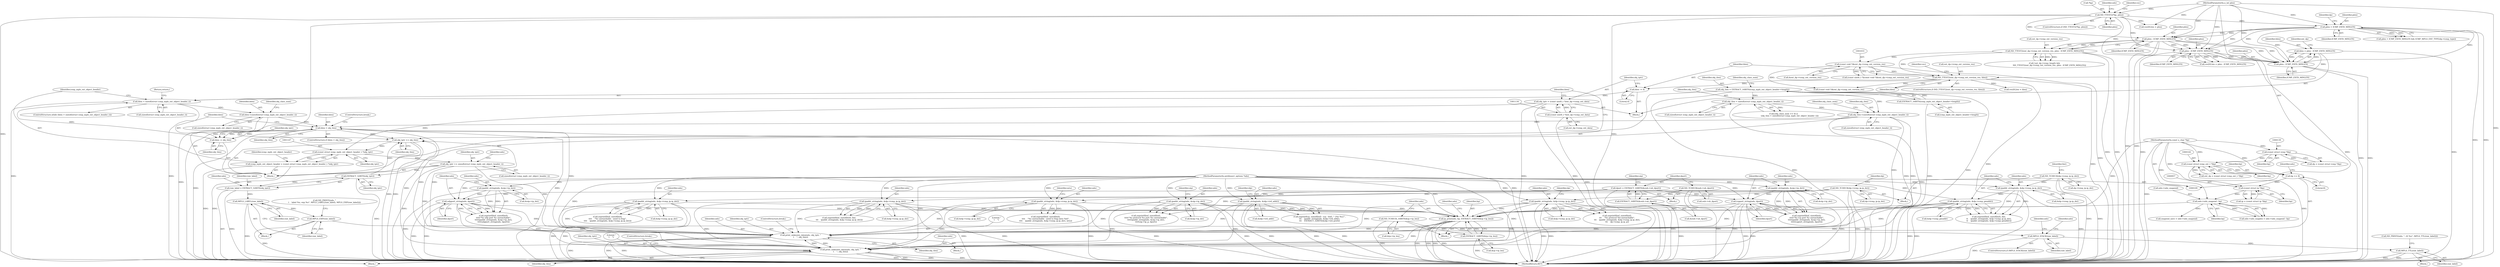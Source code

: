 digraph "0_tcpdump_1a1bce0526a77b62e41531b00f8bb5e21fd4f3a3@API" {
"1001139" [label="(Call,hlen > sizeof(struct icmp_mpls_ext_object_header_t))"];
"1001267" [label="(Call,hlen -= obj_tlen)"];
"1001263" [label="(Call,hlen < obj_tlen)"];
"1001187" [label="(Call,hlen-=sizeof(struct icmp_mpls_ext_object_header_t))"];
"1001139" [label="(Call,hlen > sizeof(struct icmp_mpls_ext_object_header_t))"];
"1001128" [label="(Call,hlen -= 4)"];
"1001083" [label="(Call,ND_TTEST2(ext_dp->icmp_ext_version_res, hlen))"];
"1001032" [label="(Call,(const void *)&ext_dp->icmp_ext_version_res)"];
"1001016" [label="(Call,ND_TTEST2(ext_dp->icmp_ext_version_res, plen - ICMP_EXTD_MINLEN))"];
"1001020" [label="(Call,plen - ICMP_EXTD_MINLEN)"];
"1000878" [label="(Call,ND_TTEST2(*bp, plen))"];
"1000112" [label="(MethodParameterIn,u_int plen)"];
"1000999" [label="(Call,plen > ICMP_EXTD_MINLEN)"];
"1001077" [label="(Call,hlen = plen - ICMP_EXTD_MINLEN)"];
"1001079" [label="(Call,plen - ICMP_EXTD_MINLEN)"];
"1001044" [label="(Call,plen - ICMP_EXTD_MINLEN)"];
"1001202" [label="(Call,obj_tlen-=sizeof(struct icmp_mpls_ext_object_header_t))"];
"1001196" [label="(Call,obj_tlen < sizeof(struct icmp_mpls_ext_object_header_t))"];
"1001152" [label="(Call,obj_tlen = EXTRACT_16BITS(icmp_mpls_ext_object_header->length))"];
"1001154" [label="(Call,EXTRACT_16BITS(icmp_mpls_ext_object_header->length))"];
"1001256" [label="(Call,print_unknown_data(ndo, obj_tptr, \"\n\t    \", obj_tlen))"];
"1000311" [label="(Call,udpport_string(ndo, dport))"];
"1000305" [label="(Call,ipaddr_string(ndo, &oip->ip_dst))"];
"1000110" [label="(MethodParameterIn,netdissect_options *ndo)"];
"1000267" [label="(Call,dport = EXTRACT_16BITS(&ouh->uh_dport))"];
"1000269" [label="(Call,EXTRACT_16BITS(&ouh->uh_dport))"];
"1000263" [label="(Call,ND_TCHECK(ouh->uh_dport))"];
"1000293" [label="(Call,tcpport_string(ndo, dport))"];
"1000287" [label="(Call,ipaddr_string(ndo, &oip->ip_dst))"];
"1000383" [label="(Call,ipaddr_string(ndo, &dp->icmp_ip.ip_dst))"];
"1000196" [label="(Call,ND_TCHECK(dp->icmp_ip.ip_dst))"];
"1000978" [label="(Call,ip_print(ndo, bp, EXTRACT_16BITS(&ip->ip_len)))"];
"1000408" [label="(Call,ipaddr_string(ndo, &dp->icmp_ip.ip_dst))"];
"1000365" [label="(Call,ipaddr_string(ndo, &dp->icmp_ip.ip_dst))"];
"1000323" [label="(Call,ipaddr_string(ndo, &oip->ip_dst))"];
"1000656" [label="(Call,ipaddr_string(ndo, &idp->ird_addr))"];
"1000221" [label="(Call,ipaddr_string(ndo, &dp->icmp_ip.ip_dst))"];
"1000448" [label="(Call,ipaddr_string(ndo, &dp->icmp_gwaddr))"];
"1000440" [label="(Call,ipaddr_string(ndo, &dp->icmp_ip.ip_dst))"];
"1000419" [label="(Call,ND_TCHECK(dp->icmp_ip.ip_dst))"];
"1000963" [label="(Call,ndo->ndo_snapend - bp)"];
"1000956" [label="(Call,(const struct ip *)bp)"];
"1000947" [label="(Call,bp += 8)"];
"1000143" [label="(Call,(const struct icmp_ext_t *)bp)"];
"1000138" [label="(Call,(const struct icmp *)bp)"];
"1000111" [label="(MethodParameterIn,const u_char *bp)"];
"1000981" [label="(Call,EXTRACT_16BITS(&ip->ip_len))"];
"1000973" [label="(Call,ND_TCHECK_16BITS(&ip->ip_len))"];
"1001248" [label="(Call,print_unknown_data(ndo, obj_tptr, \"\n\t    \", obj_tlen))"];
"1001168" [label="(Call,obj_tptr += sizeof(struct icmp_mpls_ext_object_header_t))"];
"1001146" [label="(Call,(const struct icmp_mpls_ext_object_header_t *)obj_tptr)"];
"1001270" [label="(Call,obj_tptr += obj_tlen)"];
"1001220" [label="(Call,EXTRACT_32BITS(obj_tptr))"];
"1001131" [label="(Call,obj_tptr = (const uint8_t *)ext_dp->icmp_ext_data)"];
"1001133" [label="(Call,(const uint8_t *)ext_dp->icmp_ext_data)"];
"1001144" [label="(Call,icmp_mpls_ext_object_header = (const struct icmp_mpls_ext_object_header_t *)obj_tptr)"];
"1001218" [label="(Call,raw_label = EXTRACT_32BITS(obj_tptr))"];
"1001228" [label="(Call,MPLS_LABEL(raw_label))"];
"1001230" [label="(Call,MPLS_EXP(raw_label))"];
"1001233" [label="(Call,MPLS_STACK(raw_label))"];
"1001244" [label="(Call,MPLS_TTL(raw_label))"];
"1001272" [label="(Identifier,obj_tlen)"];
"1001032" [label="(Call,(const void *)&ext_dp->icmp_ext_version_res)"];
"1001000" [label="(Identifier,plen)"];
"1001242" [label="(Block,)"];
"1000879" [label="(Call,*bp)"];
"1000288" [label="(Identifier,ndo)"];
"1001097" [label="(Call,(const void *)&ext_dp->icmp_ext_version_res)"];
"1000282" [label="(Call,snprintf(buf, sizeof(buf),\n\t\t\t\t\t\"%s tcp port %s unreachable\",\n\t\t\t\t\tipaddr_string(ndo, &oip->ip_dst),\n\t\t\t\t\ttcpport_string(ndo, dport)))"];
"1000112" [label="(MethodParameterIn,u_int plen)"];
"1000276" [label="(Identifier,oip)"];
"1001237" [label="(Identifier,ndo)"];
"1001221" [label="(Identifier,obj_tptr)"];
"1001233" [label="(Call,MPLS_STACK(raw_label))"];
"1000959" [label="(Call,ndo->ndo_snaplen = ndo->ndo_snapend - bp)"];
"1000998" [label="(Call,plen > ICMP_EXTD_MINLEN && ICMP_MPLS_EXT_TYPE(dp->icmp_type))"];
"1001044" [label="(Call,plen - ICMP_EXTD_MINLEN)"];
"1000939" [label="(Identifier,ndo)"];
"1001085" [label="(Identifier,ext_dp)"];
"1000294" [label="(Identifier,ndo)"];
"1000197" [label="(Call,dp->icmp_ip.ip_dst)"];
"1000325" [label="(Call,&oip->ip_dst)"];
"1000419" [label="(Call,ND_TCHECK(dp->icmp_ip.ip_dst))"];
"1001174" [label="(Identifier,ndo)"];
"1001151" [label="(Identifier,icmp_mpls_ext_object_header)"];
"1001234" [label="(Identifier,raw_label)"];
"1000216" [label="(Call,snprintf(buf, sizeof(buf),\n\t\t\t    \"%s protocol %d unreachable\",\n\t\t\t    ipaddr_string(ndo, &dp->icmp_ip.ip_dst),\n\t\t\t    dp->icmp_ip.ip_p))"];
"1001140" [label="(Identifier,hlen)"];
"1001249" [label="(Identifier,ndo)"];
"1001080" [label="(Identifier,plen)"];
"1001132" [label="(Identifier,obj_tptr)"];
"1000222" [label="(Identifier,ndo)"];
"1001082" [label="(ControlStructure,if (ND_TTEST2(ext_dp->icmp_ext_version_res, hlen)))"];
"1001129" [label="(Identifier,hlen)"];
"1001269" [label="(Identifier,obj_tlen)"];
"1000111" [label="(MethodParameterIn,const u_char *bp)"];
"1001153" [label="(Identifier,obj_tlen)"];
"1000657" [label="(Identifier,ndo)"];
"1001131" [label="(Call,obj_tptr = (const uint8_t *)ext_dp->icmp_ext_data)"];
"1000300" [label="(Call,snprintf(buf, sizeof(buf),\n\t\t\t\t\t\"%s udp port %s unreachable\",\n\t\t\t\t\tipaddr_string(ndo, &oip->ip_dst),\n\t\t\t\t\tudpport_string(ndo, dport)))"];
"1000954" [label="(Call,ip = (const struct ip *)bp)"];
"1001202" [label="(Call,obj_tlen-=sizeof(struct icmp_mpls_ext_object_header_t))"];
"1000974" [label="(Call,&ip->ip_len)"];
"1001259" [label="(Literal,\"\n\t    \")"];
"1000450" [label="(Call,&dp->icmp_gwaddr)"];
"1001231" [label="(Identifier,raw_label)"];
"1001045" [label="(Identifier,plen)"];
"1000365" [label="(Call,ipaddr_string(ndo, &dp->icmp_ip.ip_dst))"];
"1001046" [label="(Identifier,ICMP_EXTD_MINLEN)"];
"1000143" [label="(Call,(const struct icmp_ext_t *)bp)"];
"1001128" [label="(Call,hlen -= 4)"];
"1001241" [label="(Identifier,ndo)"];
"1001267" [label="(Call,hlen -= obj_tlen)"];
"1001083" [label="(Call,ND_TTEST2(ext_dp->icmp_ext_version_res, hlen))"];
"1001265" [label="(Identifier,obj_tlen)"];
"1001038" [label="(Call,vec[0].len = plen - ICMP_EXTD_MINLEN)"];
"1001034" [label="(Call,&ext_dp->icmp_ext_version_res)"];
"1001256" [label="(Call,print_unknown_data(ndo, obj_tptr, \"\n\t    \", obj_tlen))"];
"1001189" [label="(Call,sizeof(struct icmp_mpls_ext_object_header_t))"];
"1001001" [label="(Identifier,ICMP_EXTD_MINLEN)"];
"1001159" [label="(Identifier,obj_class_num)"];
"1000373" [label="(Identifier,mtu)"];
"1000311" [label="(Call,udpport_string(ndo, dport))"];
"1001006" [label="(Block,)"];
"1000408" [label="(Call,ipaddr_string(ndo, &dp->icmp_ip.ip_dst))"];
"1000442" [label="(Call,&dp->icmp_ip.ip_dst)"];
"1000269" [label="(Call,EXTRACT_16BITS(&ouh->uh_dport))"];
"1000305" [label="(Call,ipaddr_string(ndo, &oip->ip_dst))"];
"1000656" [label="(Call,ipaddr_string(ndo, &idp->ird_addr))"];
"1001197" [label="(Identifier,obj_tlen)"];
"1001257" [label="(Identifier,ndo)"];
"1001271" [label="(Identifier,obj_tptr)"];
"1000306" [label="(Identifier,ndo)"];
"1001016" [label="(Call,ND_TTEST2(ext_dp->icmp_ext_version_res, plen - ICMP_EXTD_MINLEN))"];
"1001192" [label="(Call,(obj_class_num == 0) ||\n                    (obj_tlen < sizeof(struct icmp_mpls_ext_object_header_t)))"];
"1001222" [label="(Call,ND_PRINT((ndo, \"\n\t    label %u, exp %u\", MPLS_LABEL(raw_label), MPLS_EXP(raw_label))))"];
"1001198" [label="(Call,sizeof(struct icmp_mpls_ext_object_header_t))"];
"1001148" [label="(Identifier,obj_tptr)"];
"1000964" [label="(Call,ndo->ndo_snapend)"];
"1000231" [label="(Identifier,dp)"];
"1000318" [label="(Call,snprintf(buf, sizeof(buf),\n\t\t\t\t\t\"%s protocol %u port %u unreachable\",\n\t\t\t\t\tipaddr_string(ndo, &oip->ip_dst),\n\t\t\t\t\toip->ip_p, dport))"];
"1000196" [label="(Call,ND_TCHECK(dp->icmp_ip.ip_dst))"];
"1001207" [label="(Identifier,obj_class_num)"];
"1001245" [label="(Identifier,raw_label)"];
"1001144" [label="(Call,icmp_mpls_ext_object_header = (const struct icmp_mpls_ext_object_header_t *)obj_tptr)"];
"1000383" [label="(Call,ipaddr_string(ndo, &dp->icmp_ip.ip_dst))"];
"1001078" [label="(Identifier,hlen)"];
"1000140" [label="(Identifier,bp)"];
"1001258" [label="(Identifier,obj_tptr)"];
"1001155" [label="(Call,icmp_mpls_ext_object_header->length)"];
"1001103" [label="(Call,vec[0].len = hlen)"];
"1001004" [label="(Identifier,dp)"];
"1001152" [label="(Call,obj_tlen = EXTRACT_16BITS(icmp_mpls_ext_object_header->length))"];
"1000221" [label="(Call,ipaddr_string(ndo, &dp->icmp_ip.ip_dst))"];
"1001196" [label="(Call,obj_tlen < sizeof(struct icmp_mpls_ext_object_header_t))"];
"1000268" [label="(Identifier,dport)"];
"1000420" [label="(Call,dp->icmp_ip.ip_dst)"];
"1001262" [label="(ControlStructure,if (hlen < obj_tlen))"];
"1000323" [label="(Call,ipaddr_string(ndo, &oip->ip_dst))"];
"1000426" [label="(Identifier,fmt)"];
"1000999" [label="(Call,plen > ICMP_EXTD_MINLEN)"];
"1000877" [label="(ControlStructure,if (ND_TTEST2(*bp, plen)))"];
"1000448" [label="(Call,ipaddr_string(ndo, &dp->icmp_gwaddr))"];
"1000384" [label="(Identifier,ndo)"];
"1000647" [label="(Call,snprintf(cp, sizeof(buf) - (cp - buf), \" {%s %u}\",\n\t\t\t    ipaddr_string(ndo, &idp->ird_addr),\n\t\t\t    EXTRACT_32BITS(&idp->ird_pref)))"];
"1001250" [label="(Identifier,obj_tptr)"];
"1001146" [label="(Call,(const struct icmp_mpls_ext_object_header_t *)obj_tptr)"];
"1001264" [label="(Identifier,hlen)"];
"1000138" [label="(Call,(const struct icmp *)bp)"];
"1001141" [label="(Call,sizeof(struct icmp_mpls_ext_object_header_t))"];
"1001232" [label="(ControlStructure,if (MPLS_STACK(raw_label)))"];
"1001021" [label="(Identifier,plen)"];
"1001248" [label="(Call,print_unknown_data(ndo, obj_tptr, \"\n\t    \", obj_tlen))"];
"1000968" [label="(Call,snapend_save = ndo->ndo_snapend)"];
"1000162" [label="(Block,)"];
"1000330" [label="(Identifier,oip)"];
"1000449" [label="(Identifier,ndo)"];
"1001251" [label="(Literal,\"\n\t    \")"];
"1000263" [label="(Call,ND_TCHECK(ouh->uh_dport))"];
"1000223" [label="(Call,&dp->icmp_ip.ip_dst)"];
"1000307" [label="(Call,&oip->ip_dst)"];
"1000946" [label="(Block,)"];
"1001130" [label="(Literal,4)"];
"1001270" [label="(Call,obj_tptr += obj_tlen)"];
"1000289" [label="(Call,&oip->ip_dst)"];
"1001260" [label="(Identifier,obj_tlen)"];
"1001228" [label="(Call,MPLS_LABEL(raw_label))"];
"1000982" [label="(Call,&ip->ip_len)"];
"1001227" [label="(Block,)"];
"1001170" [label="(Call,sizeof(struct icmp_mpls_ext_object_header_t))"];
"1000293" [label="(Call,tcpport_string(ndo, dport))"];
"1001143" [label="(Block,)"];
"1001263" [label="(Call,hlen < obj_tlen)"];
"1000287" [label="(Call,ipaddr_string(ndo, &oip->ip_dst))"];
"1000360" [label="(Call,snprintf(buf, sizeof(buf),\n\t\t\t\t    \"%s unreachable - need to frag (mtu %d)\",\n\t\t\t\t    ipaddr_string(ndo, &dp->icmp_ip.ip_dst), mtu))"];
"1000441" [label="(Identifier,ndo)"];
"1001194" [label="(Identifier,obj_class_num)"];
"1001022" [label="(Identifier,ICMP_EXTD_MINLEN)"];
"1000367" [label="(Call,&dp->icmp_ip.ip_dst)"];
"1000949" [label="(Literal,8)"];
"1001224" [label="(Identifier,ndo)"];
"1000264" [label="(Call,ouh->uh_dport)"];
"1001020" [label="(Call,plen - ICMP_EXTD_MINLEN)"];
"1001079" [label="(Call,plen - ICMP_EXTD_MINLEN)"];
"1000295" [label="(Identifier,dport)"];
"1001154" [label="(Call,EXTRACT_16BITS(icmp_mpls_ext_object_header->length))"];
"1000440" [label="(Call,ipaddr_string(ndo, &dp->icmp_ip.ip_dst))"];
"1000378" [label="(Call,snprintf(buf, sizeof(buf),\n\t\t\t\t    \"%s unreachable - need to frag\",\n\t\t\t\t    ipaddr_string(ndo, &dp->icmp_ip.ip_dst)))"];
"1001133" [label="(Call,(const uint8_t *)ext_dp->icmp_ext_data)"];
"1001092" [label="(Identifier,vec)"];
"1000980" [label="(Identifier,bp)"];
"1000958" [label="(Identifier,bp)"];
"1001220" [label="(Call,EXTRACT_32BITS(obj_tptr))"];
"1001204" [label="(Call,sizeof(struct icmp_mpls_ext_object_header_t))"];
"1000312" [label="(Identifier,ndo)"];
"1001138" [label="(ControlStructure,while (hlen > sizeof(struct icmp_mpls_ext_object_header_t)))"];
"1000206" [label="(Block,)"];
"1001279" [label="(MethodReturn,RET)"];
"1000410" [label="(Call,&dp->icmp_ip.ip_dst)"];
"1000658" [label="(Call,&idp->ird_addr)"];
"1000967" [label="(Identifier,bp)"];
"1001253" [label="(ControlStructure,break;)"];
"1001208" [label="(Block,)"];
"1000963" [label="(Call,ndo->ndo_snapend - bp)"];
"1000110" [label="(MethodParameterIn,netdissect_options *ndo)"];
"1000895" [label="(Call,vec[0].len = plen)"];
"1001203" [label="(Identifier,obj_tlen)"];
"1001030" [label="(Call,(const uint8_t *)(const void *)&ext_dp->icmp_ext_version_res)"];
"1001017" [label="(Call,ext_dp->icmp_ext_version_res)"];
"1000385" [label="(Call,&dp->icmp_ip.ip_dst)"];
"1000435" [label="(Call,snprintf(buf, sizeof(buf), fmt,\n\t\t    ipaddr_string(ndo, &dp->icmp_ip.ip_dst),\n\t\t    ipaddr_string(ndo, &dp->icmp_gwaddr)))"];
"1000267" [label="(Call,dport = EXTRACT_16BITS(&ouh->uh_dport))"];
"1001219" [label="(Identifier,raw_label)"];
"1000973" [label="(Call,ND_TCHECK_16BITS(&ip->ip_len))"];
"1000948" [label="(Identifier,bp)"];
"1001084" [label="(Call,ext_dp->icmp_ext_version_res)"];
"1001139" [label="(Call,hlen > sizeof(struct icmp_mpls_ext_object_header_t))"];
"1000979" [label="(Identifier,ndo)"];
"1001268" [label="(Identifier,hlen)"];
"1000270" [label="(Call,&ouh->uh_dport)"];
"1000981" [label="(Call,EXTRACT_16BITS(&ip->ip_len))"];
"1000324" [label="(Identifier,ndo)"];
"1000878" [label="(Call,ND_TTEST2(*bp, plen))"];
"1001168" [label="(Call,obj_tptr += sizeof(struct icmp_mpls_ext_object_header_t))"];
"1001145" [label="(Identifier,icmp_mpls_ext_object_header)"];
"1001244" [label="(Call,MPLS_TTL(raw_label))"];
"1001011" [label="(Call,!ext_dp->icmp_length &&\n                ND_TTEST2(ext_dp->icmp_ext_version_res, plen - ICMP_EXTD_MINLEN))"];
"1000947" [label="(Call,bp += 8)"];
"1001239" [label="(Call,ND_PRINT((ndo, \", ttl %u\", MPLS_TTL(raw_label))))"];
"1001077" [label="(Call,hlen = plen - ICMP_EXTD_MINLEN)"];
"1001273" [label="(Return,return;)"];
"1000141" [label="(Call,ext_dp = (const struct icmp_ext_t *)bp)"];
"1001218" [label="(Call,raw_label = EXTRACT_32BITS(obj_tptr))"];
"1001230" [label="(Call,MPLS_EXP(raw_label))"];
"1001135" [label="(Call,ext_dp->icmp_ext_data)"];
"1000204" [label="(Identifier,dp)"];
"1000145" [label="(Identifier,bp)"];
"1000136" [label="(Call,dp = (const struct icmp *)bp)"];
"1000881" [label="(Identifier,plen)"];
"1000313" [label="(Identifier,dport)"];
"1000988" [label="(Identifier,ndo)"];
"1000409" [label="(Identifier,ndo)"];
"1000952" [label="(Identifier,ndo)"];
"1001087" [label="(Identifier,hlen)"];
"1001169" [label="(Identifier,obj_tptr)"];
"1001188" [label="(Identifier,hlen)"];
"1000978" [label="(Call,ip_print(ndo, bp, EXTRACT_16BITS(&ip->ip_len)))"];
"1000366" [label="(Identifier,ndo)"];
"1001261" [label="(ControlStructure,break;)"];
"1001212" [label="(Block,)"];
"1001229" [label="(Identifier,raw_label)"];
"1001081" [label="(Identifier,ICMP_EXTD_MINLEN)"];
"1000956" [label="(Call,(const struct ip *)bp)"];
"1000665" [label="(Identifier,idp)"];
"1001266" [label="(ControlStructure,break;)"];
"1001252" [label="(Identifier,obj_tlen)"];
"1001187" [label="(Call,hlen-=sizeof(struct icmp_mpls_ext_object_header_t))"];
"1000403" [label="(Call,snprintf(buf, sizeof(buf), fmt,\n\t\t\t    ipaddr_string(ndo, &dp->icmp_ip.ip_dst)))"];
"1000887" [label="(Identifier,vec)"];
"1001139" -> "1001138"  [label="AST: "];
"1001139" -> "1001141"  [label="CFG: "];
"1001140" -> "1001139"  [label="AST: "];
"1001141" -> "1001139"  [label="AST: "];
"1001145" -> "1001139"  [label="CFG: "];
"1001273" -> "1001139"  [label="CFG: "];
"1001139" -> "1001279"  [label="DDG: "];
"1001139" -> "1001279"  [label="DDG: "];
"1001267" -> "1001139"  [label="DDG: "];
"1001128" -> "1001139"  [label="DDG: "];
"1001139" -> "1001187"  [label="DDG: "];
"1001267" -> "1001143"  [label="AST: "];
"1001267" -> "1001269"  [label="CFG: "];
"1001268" -> "1001267"  [label="AST: "];
"1001269" -> "1001267"  [label="AST: "];
"1001271" -> "1001267"  [label="CFG: "];
"1001263" -> "1001267"  [label="DDG: "];
"1001263" -> "1001267"  [label="DDG: "];
"1001263" -> "1001262"  [label="AST: "];
"1001263" -> "1001265"  [label="CFG: "];
"1001264" -> "1001263"  [label="AST: "];
"1001265" -> "1001263"  [label="AST: "];
"1001266" -> "1001263"  [label="CFG: "];
"1001268" -> "1001263"  [label="CFG: "];
"1001263" -> "1001279"  [label="DDG: "];
"1001263" -> "1001279"  [label="DDG: "];
"1001263" -> "1001279"  [label="DDG: "];
"1001187" -> "1001263"  [label="DDG: "];
"1001202" -> "1001263"  [label="DDG: "];
"1001256" -> "1001263"  [label="DDG: "];
"1001248" -> "1001263"  [label="DDG: "];
"1001263" -> "1001270"  [label="DDG: "];
"1001187" -> "1001143"  [label="AST: "];
"1001187" -> "1001189"  [label="CFG: "];
"1001188" -> "1001187"  [label="AST: "];
"1001189" -> "1001187"  [label="AST: "];
"1001194" -> "1001187"  [label="CFG: "];
"1001187" -> "1001279"  [label="DDG: "];
"1001128" -> "1001006"  [label="AST: "];
"1001128" -> "1001130"  [label="CFG: "];
"1001129" -> "1001128"  [label="AST: "];
"1001130" -> "1001128"  [label="AST: "];
"1001132" -> "1001128"  [label="CFG: "];
"1001083" -> "1001128"  [label="DDG: "];
"1001083" -> "1001082"  [label="AST: "];
"1001083" -> "1001087"  [label="CFG: "];
"1001084" -> "1001083"  [label="AST: "];
"1001087" -> "1001083"  [label="AST: "];
"1001092" -> "1001083"  [label="CFG: "];
"1001129" -> "1001083"  [label="CFG: "];
"1001083" -> "1001279"  [label="DDG: "];
"1001083" -> "1001279"  [label="DDG: "];
"1001032" -> "1001083"  [label="DDG: "];
"1001016" -> "1001083"  [label="DDG: "];
"1001077" -> "1001083"  [label="DDG: "];
"1001083" -> "1001097"  [label="DDG: "];
"1001083" -> "1001103"  [label="DDG: "];
"1001032" -> "1001030"  [label="AST: "];
"1001032" -> "1001034"  [label="CFG: "];
"1001033" -> "1001032"  [label="AST: "];
"1001034" -> "1001032"  [label="AST: "];
"1001030" -> "1001032"  [label="CFG: "];
"1001032" -> "1001279"  [label="DDG: "];
"1001032" -> "1001030"  [label="DDG: "];
"1001016" -> "1001032"  [label="DDG: "];
"1001032" -> "1001097"  [label="DDG: "];
"1001016" -> "1001011"  [label="AST: "];
"1001016" -> "1001020"  [label="CFG: "];
"1001017" -> "1001016"  [label="AST: "];
"1001020" -> "1001016"  [label="AST: "];
"1001011" -> "1001016"  [label="CFG: "];
"1001016" -> "1001279"  [label="DDG: "];
"1001016" -> "1001279"  [label="DDG: "];
"1001016" -> "1001011"  [label="DDG: "];
"1001016" -> "1001011"  [label="DDG: "];
"1001020" -> "1001016"  [label="DDG: "];
"1001020" -> "1001016"  [label="DDG: "];
"1001020" -> "1001022"  [label="CFG: "];
"1001021" -> "1001020"  [label="AST: "];
"1001022" -> "1001020"  [label="AST: "];
"1001020" -> "1001279"  [label="DDG: "];
"1001020" -> "1001279"  [label="DDG: "];
"1000878" -> "1001020"  [label="DDG: "];
"1000999" -> "1001020"  [label="DDG: "];
"1000999" -> "1001020"  [label="DDG: "];
"1000112" -> "1001020"  [label="DDG: "];
"1001020" -> "1001044"  [label="DDG: "];
"1001020" -> "1001044"  [label="DDG: "];
"1001020" -> "1001079"  [label="DDG: "];
"1001020" -> "1001079"  [label="DDG: "];
"1000878" -> "1000877"  [label="AST: "];
"1000878" -> "1000881"  [label="CFG: "];
"1000879" -> "1000878"  [label="AST: "];
"1000881" -> "1000878"  [label="AST: "];
"1000887" -> "1000878"  [label="CFG: "];
"1000939" -> "1000878"  [label="CFG: "];
"1000878" -> "1001279"  [label="DDG: "];
"1000878" -> "1001279"  [label="DDG: "];
"1000878" -> "1001279"  [label="DDG: "];
"1000112" -> "1000878"  [label="DDG: "];
"1000878" -> "1000895"  [label="DDG: "];
"1000878" -> "1000999"  [label="DDG: "];
"1000878" -> "1001044"  [label="DDG: "];
"1000878" -> "1001079"  [label="DDG: "];
"1000112" -> "1000109"  [label="AST: "];
"1000112" -> "1001279"  [label="DDG: "];
"1000112" -> "1000895"  [label="DDG: "];
"1000112" -> "1000999"  [label="DDG: "];
"1000112" -> "1001044"  [label="DDG: "];
"1000112" -> "1001079"  [label="DDG: "];
"1000999" -> "1000998"  [label="AST: "];
"1000999" -> "1001001"  [label="CFG: "];
"1001000" -> "1000999"  [label="AST: "];
"1001001" -> "1000999"  [label="AST: "];
"1001004" -> "1000999"  [label="CFG: "];
"1000998" -> "1000999"  [label="CFG: "];
"1000999" -> "1001279"  [label="DDG: "];
"1000999" -> "1001279"  [label="DDG: "];
"1000999" -> "1000998"  [label="DDG: "];
"1000999" -> "1000998"  [label="DDG: "];
"1000999" -> "1001044"  [label="DDG: "];
"1000999" -> "1001044"  [label="DDG: "];
"1000999" -> "1001079"  [label="DDG: "];
"1000999" -> "1001079"  [label="DDG: "];
"1001077" -> "1001006"  [label="AST: "];
"1001077" -> "1001079"  [label="CFG: "];
"1001078" -> "1001077"  [label="AST: "];
"1001079" -> "1001077"  [label="AST: "];
"1001085" -> "1001077"  [label="CFG: "];
"1001077" -> "1001279"  [label="DDG: "];
"1001079" -> "1001077"  [label="DDG: "];
"1001079" -> "1001077"  [label="DDG: "];
"1001079" -> "1001081"  [label="CFG: "];
"1001080" -> "1001079"  [label="AST: "];
"1001081" -> "1001079"  [label="AST: "];
"1001079" -> "1001279"  [label="DDG: "];
"1001079" -> "1001279"  [label="DDG: "];
"1001044" -> "1001079"  [label="DDG: "];
"1001044" -> "1001079"  [label="DDG: "];
"1001044" -> "1001038"  [label="AST: "];
"1001044" -> "1001046"  [label="CFG: "];
"1001045" -> "1001044"  [label="AST: "];
"1001046" -> "1001044"  [label="AST: "];
"1001038" -> "1001044"  [label="CFG: "];
"1001044" -> "1001279"  [label="DDG: "];
"1001044" -> "1001279"  [label="DDG: "];
"1001044" -> "1001038"  [label="DDG: "];
"1001044" -> "1001038"  [label="DDG: "];
"1001202" -> "1001143"  [label="AST: "];
"1001202" -> "1001204"  [label="CFG: "];
"1001203" -> "1001202"  [label="AST: "];
"1001204" -> "1001202"  [label="AST: "];
"1001207" -> "1001202"  [label="CFG: "];
"1001202" -> "1001279"  [label="DDG: "];
"1001196" -> "1001202"  [label="DDG: "];
"1001152" -> "1001202"  [label="DDG: "];
"1001202" -> "1001248"  [label="DDG: "];
"1001202" -> "1001256"  [label="DDG: "];
"1001196" -> "1001192"  [label="AST: "];
"1001196" -> "1001198"  [label="CFG: "];
"1001197" -> "1001196"  [label="AST: "];
"1001198" -> "1001196"  [label="AST: "];
"1001192" -> "1001196"  [label="CFG: "];
"1001196" -> "1001279"  [label="DDG: "];
"1001196" -> "1001192"  [label="DDG: "];
"1001152" -> "1001196"  [label="DDG: "];
"1001152" -> "1001143"  [label="AST: "];
"1001152" -> "1001154"  [label="CFG: "];
"1001153" -> "1001152"  [label="AST: "];
"1001154" -> "1001152"  [label="AST: "];
"1001159" -> "1001152"  [label="CFG: "];
"1001152" -> "1001279"  [label="DDG: "];
"1001152" -> "1001279"  [label="DDG: "];
"1001154" -> "1001152"  [label="DDG: "];
"1001154" -> "1001155"  [label="CFG: "];
"1001155" -> "1001154"  [label="AST: "];
"1001154" -> "1001279"  [label="DDG: "];
"1001256" -> "1001208"  [label="AST: "];
"1001256" -> "1001260"  [label="CFG: "];
"1001257" -> "1001256"  [label="AST: "];
"1001258" -> "1001256"  [label="AST: "];
"1001259" -> "1001256"  [label="AST: "];
"1001260" -> "1001256"  [label="AST: "];
"1001261" -> "1001256"  [label="CFG: "];
"1001256" -> "1001279"  [label="DDG: "];
"1001256" -> "1001279"  [label="DDG: "];
"1001256" -> "1001279"  [label="DDG: "];
"1001256" -> "1001279"  [label="DDG: "];
"1001256" -> "1001248"  [label="DDG: "];
"1000311" -> "1001256"  [label="DDG: "];
"1000293" -> "1001256"  [label="DDG: "];
"1000383" -> "1001256"  [label="DDG: "];
"1000978" -> "1001256"  [label="DDG: "];
"1001248" -> "1001256"  [label="DDG: "];
"1000365" -> "1001256"  [label="DDG: "];
"1000323" -> "1001256"  [label="DDG: "];
"1000656" -> "1001256"  [label="DDG: "];
"1000408" -> "1001256"  [label="DDG: "];
"1000221" -> "1001256"  [label="DDG: "];
"1000448" -> "1001256"  [label="DDG: "];
"1000110" -> "1001256"  [label="DDG: "];
"1001168" -> "1001256"  [label="DDG: "];
"1001256" -> "1001270"  [label="DDG: "];
"1000311" -> "1000300"  [label="AST: "];
"1000311" -> "1000313"  [label="CFG: "];
"1000312" -> "1000311"  [label="AST: "];
"1000313" -> "1000311"  [label="AST: "];
"1000300" -> "1000311"  [label="CFG: "];
"1000311" -> "1001279"  [label="DDG: "];
"1000311" -> "1001279"  [label="DDG: "];
"1000311" -> "1000300"  [label="DDG: "];
"1000311" -> "1000300"  [label="DDG: "];
"1000305" -> "1000311"  [label="DDG: "];
"1000110" -> "1000311"  [label="DDG: "];
"1000267" -> "1000311"  [label="DDG: "];
"1000311" -> "1000978"  [label="DDG: "];
"1000311" -> "1001248"  [label="DDG: "];
"1000305" -> "1000300"  [label="AST: "];
"1000305" -> "1000307"  [label="CFG: "];
"1000306" -> "1000305"  [label="AST: "];
"1000307" -> "1000305"  [label="AST: "];
"1000312" -> "1000305"  [label="CFG: "];
"1000305" -> "1001279"  [label="DDG: "];
"1000305" -> "1000300"  [label="DDG: "];
"1000305" -> "1000300"  [label="DDG: "];
"1000110" -> "1000305"  [label="DDG: "];
"1000110" -> "1000109"  [label="AST: "];
"1000110" -> "1001279"  [label="DDG: "];
"1000110" -> "1000221"  [label="DDG: "];
"1000110" -> "1000287"  [label="DDG: "];
"1000110" -> "1000293"  [label="DDG: "];
"1000110" -> "1000323"  [label="DDG: "];
"1000110" -> "1000365"  [label="DDG: "];
"1000110" -> "1000383"  [label="DDG: "];
"1000110" -> "1000408"  [label="DDG: "];
"1000110" -> "1000440"  [label="DDG: "];
"1000110" -> "1000448"  [label="DDG: "];
"1000110" -> "1000656"  [label="DDG: "];
"1000110" -> "1000978"  [label="DDG: "];
"1000110" -> "1001248"  [label="DDG: "];
"1000267" -> "1000206"  [label="AST: "];
"1000267" -> "1000269"  [label="CFG: "];
"1000268" -> "1000267"  [label="AST: "];
"1000269" -> "1000267"  [label="AST: "];
"1000276" -> "1000267"  [label="CFG: "];
"1000267" -> "1001279"  [label="DDG: "];
"1000269" -> "1000267"  [label="DDG: "];
"1000267" -> "1000293"  [label="DDG: "];
"1000267" -> "1000318"  [label="DDG: "];
"1000269" -> "1000270"  [label="CFG: "];
"1000270" -> "1000269"  [label="AST: "];
"1000269" -> "1001279"  [label="DDG: "];
"1000263" -> "1000269"  [label="DDG: "];
"1000263" -> "1000206"  [label="AST: "];
"1000263" -> "1000264"  [label="CFG: "];
"1000264" -> "1000263"  [label="AST: "];
"1000268" -> "1000263"  [label="CFG: "];
"1000263" -> "1001279"  [label="DDG: "];
"1000263" -> "1001279"  [label="DDG: "];
"1000293" -> "1000282"  [label="AST: "];
"1000293" -> "1000295"  [label="CFG: "];
"1000294" -> "1000293"  [label="AST: "];
"1000295" -> "1000293"  [label="AST: "];
"1000282" -> "1000293"  [label="CFG: "];
"1000293" -> "1001279"  [label="DDG: "];
"1000293" -> "1001279"  [label="DDG: "];
"1000293" -> "1000282"  [label="DDG: "];
"1000293" -> "1000282"  [label="DDG: "];
"1000287" -> "1000293"  [label="DDG: "];
"1000293" -> "1000978"  [label="DDG: "];
"1000293" -> "1001248"  [label="DDG: "];
"1000287" -> "1000282"  [label="AST: "];
"1000287" -> "1000289"  [label="CFG: "];
"1000288" -> "1000287"  [label="AST: "];
"1000289" -> "1000287"  [label="AST: "];
"1000294" -> "1000287"  [label="CFG: "];
"1000287" -> "1001279"  [label="DDG: "];
"1000287" -> "1000282"  [label="DDG: "];
"1000287" -> "1000282"  [label="DDG: "];
"1000383" -> "1000378"  [label="AST: "];
"1000383" -> "1000385"  [label="CFG: "];
"1000384" -> "1000383"  [label="AST: "];
"1000385" -> "1000383"  [label="AST: "];
"1000378" -> "1000383"  [label="CFG: "];
"1000383" -> "1001279"  [label="DDG: "];
"1000383" -> "1001279"  [label="DDG: "];
"1000383" -> "1000378"  [label="DDG: "];
"1000383" -> "1000378"  [label="DDG: "];
"1000196" -> "1000383"  [label="DDG: "];
"1000383" -> "1000978"  [label="DDG: "];
"1000383" -> "1001248"  [label="DDG: "];
"1000196" -> "1000162"  [label="AST: "];
"1000196" -> "1000197"  [label="CFG: "];
"1000197" -> "1000196"  [label="AST: "];
"1000204" -> "1000196"  [label="CFG: "];
"1000196" -> "1001279"  [label="DDG: "];
"1000196" -> "1001279"  [label="DDG: "];
"1000196" -> "1000221"  [label="DDG: "];
"1000196" -> "1000365"  [label="DDG: "];
"1000196" -> "1000408"  [label="DDG: "];
"1000978" -> "1000946"  [label="AST: "];
"1000978" -> "1000981"  [label="CFG: "];
"1000979" -> "1000978"  [label="AST: "];
"1000980" -> "1000978"  [label="AST: "];
"1000981" -> "1000978"  [label="AST: "];
"1000988" -> "1000978"  [label="CFG: "];
"1000978" -> "1001279"  [label="DDG: "];
"1000978" -> "1001279"  [label="DDG: "];
"1000978" -> "1001279"  [label="DDG: "];
"1000978" -> "1001279"  [label="DDG: "];
"1000408" -> "1000978"  [label="DDG: "];
"1000365" -> "1000978"  [label="DDG: "];
"1000323" -> "1000978"  [label="DDG: "];
"1000656" -> "1000978"  [label="DDG: "];
"1000221" -> "1000978"  [label="DDG: "];
"1000448" -> "1000978"  [label="DDG: "];
"1000963" -> "1000978"  [label="DDG: "];
"1000111" -> "1000978"  [label="DDG: "];
"1000981" -> "1000978"  [label="DDG: "];
"1000978" -> "1001248"  [label="DDG: "];
"1000408" -> "1000403"  [label="AST: "];
"1000408" -> "1000410"  [label="CFG: "];
"1000409" -> "1000408"  [label="AST: "];
"1000410" -> "1000408"  [label="AST: "];
"1000403" -> "1000408"  [label="CFG: "];
"1000408" -> "1001279"  [label="DDG: "];
"1000408" -> "1001279"  [label="DDG: "];
"1000408" -> "1000403"  [label="DDG: "];
"1000408" -> "1000403"  [label="DDG: "];
"1000408" -> "1001248"  [label="DDG: "];
"1000365" -> "1000360"  [label="AST: "];
"1000365" -> "1000367"  [label="CFG: "];
"1000366" -> "1000365"  [label="AST: "];
"1000367" -> "1000365"  [label="AST: "];
"1000373" -> "1000365"  [label="CFG: "];
"1000365" -> "1001279"  [label="DDG: "];
"1000365" -> "1001279"  [label="DDG: "];
"1000365" -> "1000360"  [label="DDG: "];
"1000365" -> "1000360"  [label="DDG: "];
"1000365" -> "1001248"  [label="DDG: "];
"1000323" -> "1000318"  [label="AST: "];
"1000323" -> "1000325"  [label="CFG: "];
"1000324" -> "1000323"  [label="AST: "];
"1000325" -> "1000323"  [label="AST: "];
"1000330" -> "1000323"  [label="CFG: "];
"1000323" -> "1001279"  [label="DDG: "];
"1000323" -> "1001279"  [label="DDG: "];
"1000323" -> "1000318"  [label="DDG: "];
"1000323" -> "1000318"  [label="DDG: "];
"1000323" -> "1001248"  [label="DDG: "];
"1000656" -> "1000647"  [label="AST: "];
"1000656" -> "1000658"  [label="CFG: "];
"1000657" -> "1000656"  [label="AST: "];
"1000658" -> "1000656"  [label="AST: "];
"1000665" -> "1000656"  [label="CFG: "];
"1000656" -> "1001279"  [label="DDG: "];
"1000656" -> "1001279"  [label="DDG: "];
"1000656" -> "1000647"  [label="DDG: "];
"1000656" -> "1000647"  [label="DDG: "];
"1000656" -> "1001248"  [label="DDG: "];
"1000221" -> "1000216"  [label="AST: "];
"1000221" -> "1000223"  [label="CFG: "];
"1000222" -> "1000221"  [label="AST: "];
"1000223" -> "1000221"  [label="AST: "];
"1000231" -> "1000221"  [label="CFG: "];
"1000221" -> "1001279"  [label="DDG: "];
"1000221" -> "1001279"  [label="DDG: "];
"1000221" -> "1000216"  [label="DDG: "];
"1000221" -> "1000216"  [label="DDG: "];
"1000221" -> "1001248"  [label="DDG: "];
"1000448" -> "1000435"  [label="AST: "];
"1000448" -> "1000450"  [label="CFG: "];
"1000449" -> "1000448"  [label="AST: "];
"1000450" -> "1000448"  [label="AST: "];
"1000435" -> "1000448"  [label="CFG: "];
"1000448" -> "1001279"  [label="DDG: "];
"1000448" -> "1001279"  [label="DDG: "];
"1000448" -> "1000435"  [label="DDG: "];
"1000448" -> "1000435"  [label="DDG: "];
"1000440" -> "1000448"  [label="DDG: "];
"1000448" -> "1001248"  [label="DDG: "];
"1000440" -> "1000435"  [label="AST: "];
"1000440" -> "1000442"  [label="CFG: "];
"1000441" -> "1000440"  [label="AST: "];
"1000442" -> "1000440"  [label="AST: "];
"1000449" -> "1000440"  [label="CFG: "];
"1000440" -> "1001279"  [label="DDG: "];
"1000440" -> "1000435"  [label="DDG: "];
"1000440" -> "1000435"  [label="DDG: "];
"1000419" -> "1000440"  [label="DDG: "];
"1000419" -> "1000162"  [label="AST: "];
"1000419" -> "1000420"  [label="CFG: "];
"1000420" -> "1000419"  [label="AST: "];
"1000426" -> "1000419"  [label="CFG: "];
"1000419" -> "1001279"  [label="DDG: "];
"1000419" -> "1001279"  [label="DDG: "];
"1000963" -> "1000959"  [label="AST: "];
"1000963" -> "1000967"  [label="CFG: "];
"1000964" -> "1000963"  [label="AST: "];
"1000967" -> "1000963"  [label="AST: "];
"1000959" -> "1000963"  [label="CFG: "];
"1000963" -> "1000959"  [label="DDG: "];
"1000963" -> "1000959"  [label="DDG: "];
"1000956" -> "1000963"  [label="DDG: "];
"1000111" -> "1000963"  [label="DDG: "];
"1000963" -> "1000968"  [label="DDG: "];
"1000956" -> "1000954"  [label="AST: "];
"1000956" -> "1000958"  [label="CFG: "];
"1000957" -> "1000956"  [label="AST: "];
"1000958" -> "1000956"  [label="AST: "];
"1000954" -> "1000956"  [label="CFG: "];
"1000956" -> "1000954"  [label="DDG: "];
"1000947" -> "1000956"  [label="DDG: "];
"1000111" -> "1000956"  [label="DDG: "];
"1000947" -> "1000946"  [label="AST: "];
"1000947" -> "1000949"  [label="CFG: "];
"1000948" -> "1000947"  [label="AST: "];
"1000949" -> "1000947"  [label="AST: "];
"1000952" -> "1000947"  [label="CFG: "];
"1000143" -> "1000947"  [label="DDG: "];
"1000111" -> "1000947"  [label="DDG: "];
"1000143" -> "1000141"  [label="AST: "];
"1000143" -> "1000145"  [label="CFG: "];
"1000144" -> "1000143"  [label="AST: "];
"1000145" -> "1000143"  [label="AST: "];
"1000141" -> "1000143"  [label="CFG: "];
"1000143" -> "1001279"  [label="DDG: "];
"1000143" -> "1000141"  [label="DDG: "];
"1000138" -> "1000143"  [label="DDG: "];
"1000111" -> "1000143"  [label="DDG: "];
"1000138" -> "1000136"  [label="AST: "];
"1000138" -> "1000140"  [label="CFG: "];
"1000139" -> "1000138"  [label="AST: "];
"1000140" -> "1000138"  [label="AST: "];
"1000136" -> "1000138"  [label="CFG: "];
"1000138" -> "1000136"  [label="DDG: "];
"1000111" -> "1000138"  [label="DDG: "];
"1000111" -> "1000109"  [label="AST: "];
"1000111" -> "1001279"  [label="DDG: "];
"1000981" -> "1000982"  [label="CFG: "];
"1000982" -> "1000981"  [label="AST: "];
"1000981" -> "1001279"  [label="DDG: "];
"1000973" -> "1000981"  [label="DDG: "];
"1000973" -> "1000946"  [label="AST: "];
"1000973" -> "1000974"  [label="CFG: "];
"1000974" -> "1000973"  [label="AST: "];
"1000979" -> "1000973"  [label="CFG: "];
"1000973" -> "1001279"  [label="DDG: "];
"1001248" -> "1001212"  [label="AST: "];
"1001248" -> "1001252"  [label="CFG: "];
"1001249" -> "1001248"  [label="AST: "];
"1001250" -> "1001248"  [label="AST: "];
"1001251" -> "1001248"  [label="AST: "];
"1001252" -> "1001248"  [label="AST: "];
"1001253" -> "1001248"  [label="CFG: "];
"1001248" -> "1001279"  [label="DDG: "];
"1001248" -> "1001279"  [label="DDG: "];
"1001248" -> "1001279"  [label="DDG: "];
"1001248" -> "1001279"  [label="DDG: "];
"1001168" -> "1001248"  [label="DDG: "];
"1001248" -> "1001270"  [label="DDG: "];
"1001168" -> "1001143"  [label="AST: "];
"1001168" -> "1001170"  [label="CFG: "];
"1001169" -> "1001168"  [label="AST: "];
"1001170" -> "1001168"  [label="AST: "];
"1001174" -> "1001168"  [label="CFG: "];
"1001168" -> "1001279"  [label="DDG: "];
"1001146" -> "1001168"  [label="DDG: "];
"1001168" -> "1001220"  [label="DDG: "];
"1001146" -> "1001144"  [label="AST: "];
"1001146" -> "1001148"  [label="CFG: "];
"1001147" -> "1001146"  [label="AST: "];
"1001148" -> "1001146"  [label="AST: "];
"1001144" -> "1001146"  [label="CFG: "];
"1001146" -> "1001144"  [label="DDG: "];
"1001270" -> "1001146"  [label="DDG: "];
"1001131" -> "1001146"  [label="DDG: "];
"1001270" -> "1001143"  [label="AST: "];
"1001270" -> "1001272"  [label="CFG: "];
"1001271" -> "1001270"  [label="AST: "];
"1001272" -> "1001270"  [label="AST: "];
"1001140" -> "1001270"  [label="CFG: "];
"1001270" -> "1001279"  [label="DDG: "];
"1001270" -> "1001279"  [label="DDG: "];
"1001220" -> "1001270"  [label="DDG: "];
"1001220" -> "1001218"  [label="AST: "];
"1001220" -> "1001221"  [label="CFG: "];
"1001221" -> "1001220"  [label="AST: "];
"1001218" -> "1001220"  [label="CFG: "];
"1001220" -> "1001279"  [label="DDG: "];
"1001220" -> "1001218"  [label="DDG: "];
"1001131" -> "1001006"  [label="AST: "];
"1001131" -> "1001133"  [label="CFG: "];
"1001132" -> "1001131"  [label="AST: "];
"1001133" -> "1001131"  [label="AST: "];
"1001140" -> "1001131"  [label="CFG: "];
"1001131" -> "1001279"  [label="DDG: "];
"1001131" -> "1001279"  [label="DDG: "];
"1001133" -> "1001131"  [label="DDG: "];
"1001133" -> "1001135"  [label="CFG: "];
"1001134" -> "1001133"  [label="AST: "];
"1001135" -> "1001133"  [label="AST: "];
"1001133" -> "1001279"  [label="DDG: "];
"1001144" -> "1001143"  [label="AST: "];
"1001145" -> "1001144"  [label="AST: "];
"1001151" -> "1001144"  [label="CFG: "];
"1001144" -> "1001279"  [label="DDG: "];
"1001144" -> "1001279"  [label="DDG: "];
"1001218" -> "1001212"  [label="AST: "];
"1001219" -> "1001218"  [label="AST: "];
"1001224" -> "1001218"  [label="CFG: "];
"1001218" -> "1001279"  [label="DDG: "];
"1001218" -> "1001228"  [label="DDG: "];
"1001228" -> "1001227"  [label="AST: "];
"1001228" -> "1001229"  [label="CFG: "];
"1001229" -> "1001228"  [label="AST: "];
"1001231" -> "1001228"  [label="CFG: "];
"1001228" -> "1001279"  [label="DDG: "];
"1001228" -> "1001230"  [label="DDG: "];
"1001230" -> "1001227"  [label="AST: "];
"1001230" -> "1001231"  [label="CFG: "];
"1001231" -> "1001230"  [label="AST: "];
"1001222" -> "1001230"  [label="CFG: "];
"1001230" -> "1001279"  [label="DDG: "];
"1001230" -> "1001233"  [label="DDG: "];
"1001233" -> "1001232"  [label="AST: "];
"1001233" -> "1001234"  [label="CFG: "];
"1001234" -> "1001233"  [label="AST: "];
"1001237" -> "1001233"  [label="CFG: "];
"1001241" -> "1001233"  [label="CFG: "];
"1001233" -> "1001279"  [label="DDG: "];
"1001233" -> "1001244"  [label="DDG: "];
"1001244" -> "1001242"  [label="AST: "];
"1001244" -> "1001245"  [label="CFG: "];
"1001245" -> "1001244"  [label="AST: "];
"1001239" -> "1001244"  [label="CFG: "];
"1001244" -> "1001279"  [label="DDG: "];
"1001244" -> "1001279"  [label="DDG: "];
}
